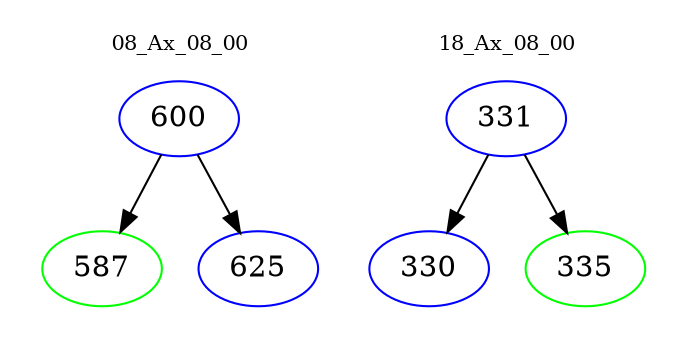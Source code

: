 digraph{
subgraph cluster_0 {
color = white
label = "08_Ax_08_00";
fontsize=10;
T0_600 [label="600", color="blue"]
T0_600 -> T0_587 [color="black"]
T0_587 [label="587", color="green"]
T0_600 -> T0_625 [color="black"]
T0_625 [label="625", color="blue"]
}
subgraph cluster_1 {
color = white
label = "18_Ax_08_00";
fontsize=10;
T1_331 [label="331", color="blue"]
T1_331 -> T1_330 [color="black"]
T1_330 [label="330", color="blue"]
T1_331 -> T1_335 [color="black"]
T1_335 [label="335", color="green"]
}
}
